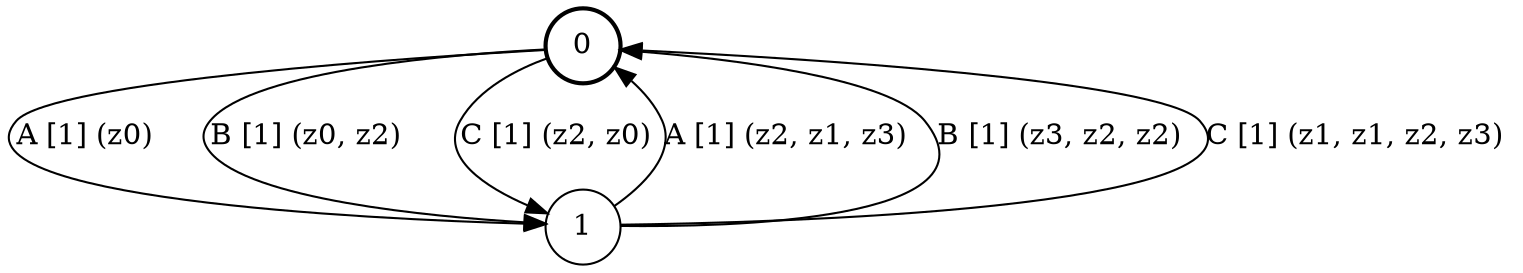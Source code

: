 # generated file, don't try to modify
# command: dot -Tpng <filename> > tree.png
digraph Automaton {
    node [shape = circle];
    0 [style = "bold"];
    0 -> 1 [label = "A [1] (z0) "];
    0 -> 1 [label = "B [1] (z0, z2) "];
    0 -> 1 [label = "C [1] (z2, z0) "];
    1 -> 0 [label = "A [1] (z2, z1, z3) "];
    1 -> 0 [label = "B [1] (z3, z2, z2) "];
    1 -> 0 [label = "C [1] (z1, z1, z2, z3) "];
}
